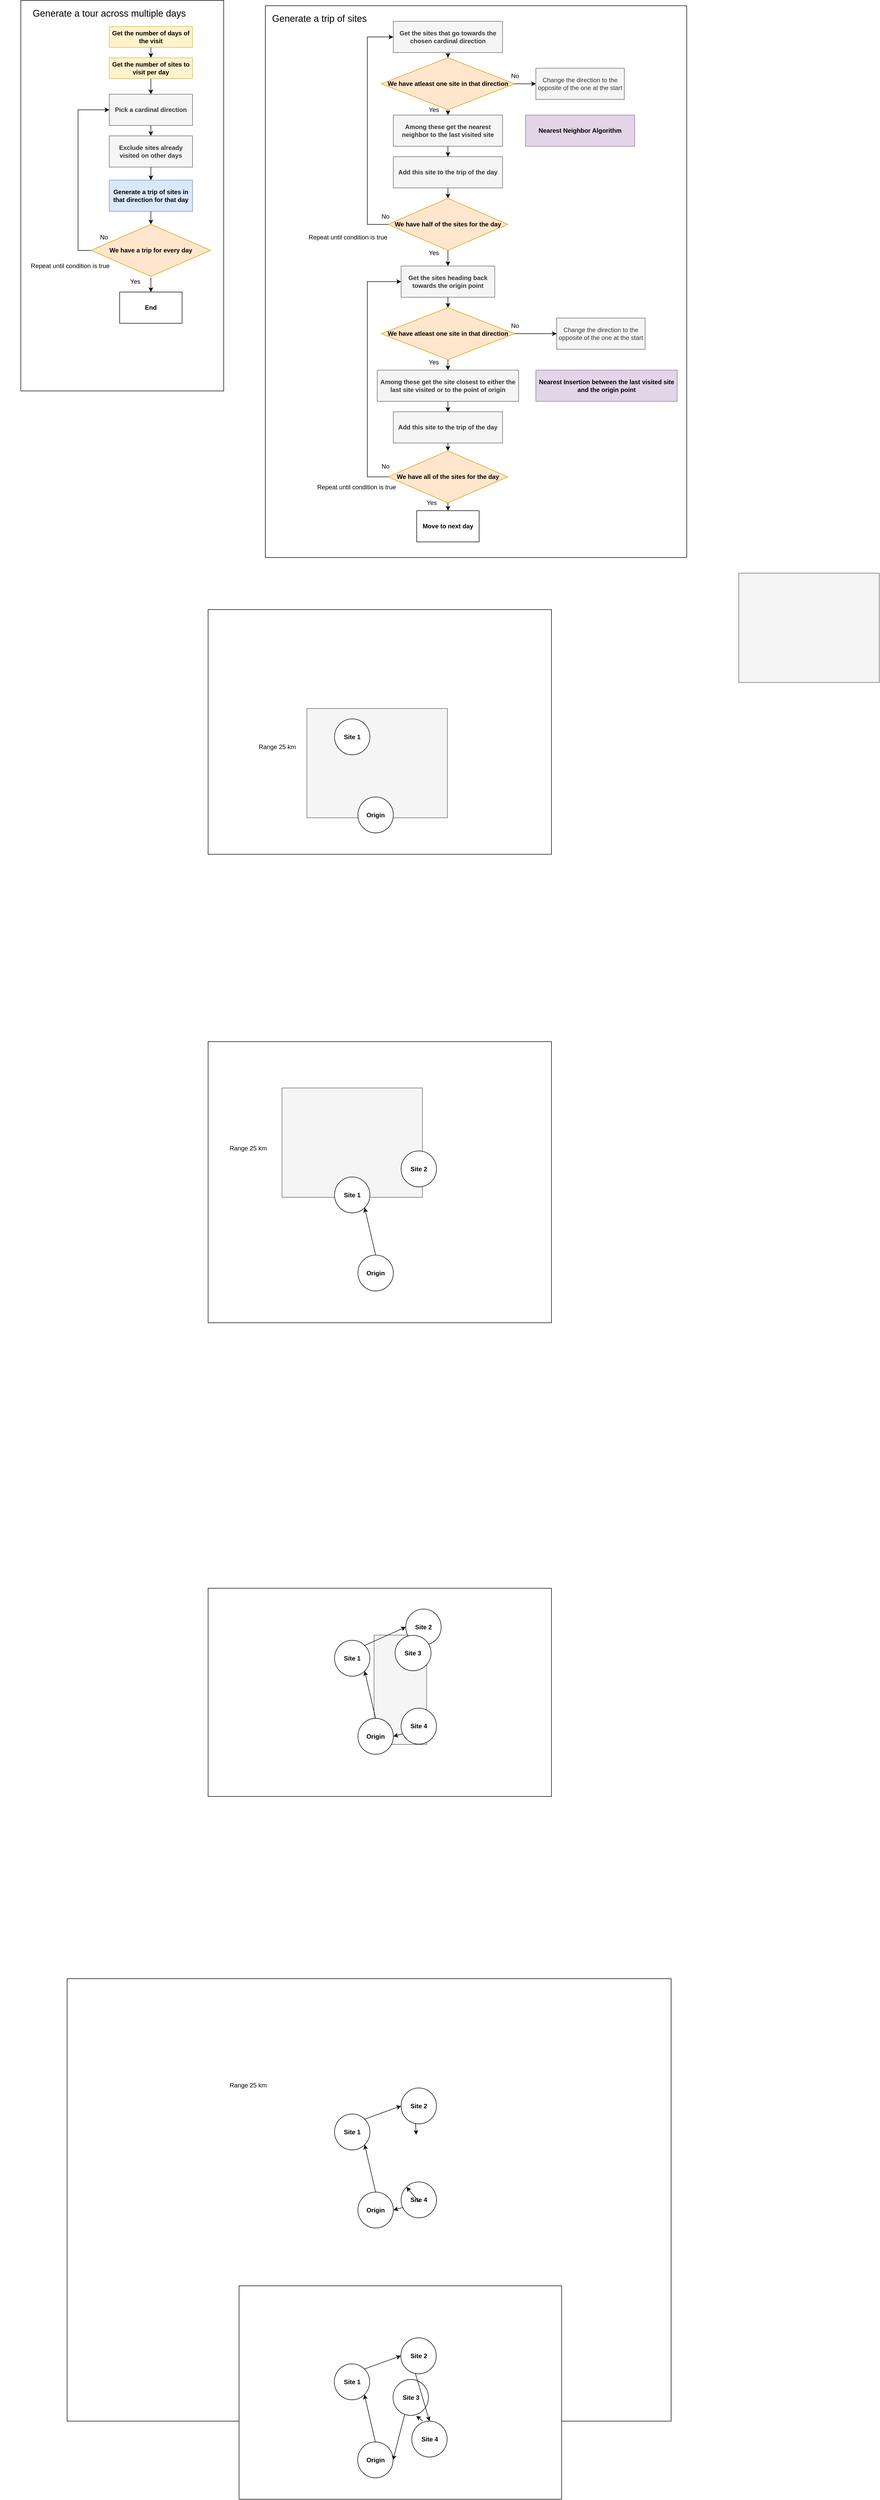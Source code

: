 <mxfile version="21.3.7" type="device">
  <diagram id="C5RBs43oDa-KdzZeNtuy" name="Page-1">
    <mxGraphModel dx="2127" dy="1890" grid="1" gridSize="10" guides="1" tooltips="1" connect="1" arrows="1" fold="1" page="1" pageScale="1" pageWidth="827" pageHeight="1169" math="0" shadow="0">
      <root>
        <mxCell id="WIyWlLk6GJQsqaUBKTNV-0" />
        <mxCell id="WIyWlLk6GJQsqaUBKTNV-1" parent="WIyWlLk6GJQsqaUBKTNV-0" />
        <mxCell id="vRHnc0UXpG35BtiOM5nM-2" value="" style="rounded=0;whiteSpace=wrap;html=1;" parent="WIyWlLk6GJQsqaUBKTNV-1" vertex="1">
          <mxGeometry x="-80" y="-280" width="390" height="750" as="geometry" />
        </mxCell>
        <mxCell id="vRHnc0UXpG35BtiOM5nM-1" value="" style="rounded=0;whiteSpace=wrap;html=1;" parent="WIyWlLk6GJQsqaUBKTNV-1" vertex="1">
          <mxGeometry x="390" y="-270" width="810" height="1060" as="geometry" />
        </mxCell>
        <mxCell id="vRHnc0UXpG35BtiOM5nM-3" value="&lt;b&gt;Get the number of days of the visit&lt;/b&gt;" style="rounded=0;whiteSpace=wrap;html=1;fillColor=#fff2cc;strokeColor=#d6b656;" parent="WIyWlLk6GJQsqaUBKTNV-1" vertex="1">
          <mxGeometry x="90" y="-230" width="160" height="40" as="geometry" />
        </mxCell>
        <mxCell id="vRHnc0UXpG35BtiOM5nM-4" value="&lt;font style=&quot;font-size: 18px;&quot;&gt;Generate a tour across multiple days&lt;/font&gt;" style="text;html=1;strokeColor=none;fillColor=none;align=center;verticalAlign=middle;whiteSpace=wrap;rounded=0;" parent="WIyWlLk6GJQsqaUBKTNV-1" vertex="1">
          <mxGeometry x="-60" y="-270" width="300" height="30" as="geometry" />
        </mxCell>
        <mxCell id="vRHnc0UXpG35BtiOM5nM-7" value="&lt;b&gt;Pick a cardinal direction&lt;/b&gt;" style="rounded=0;whiteSpace=wrap;html=1;fillColor=#f5f5f5;strokeColor=#666666;fontColor=#333333;" parent="WIyWlLk6GJQsqaUBKTNV-1" vertex="1">
          <mxGeometry x="90" y="-100" width="160" height="60" as="geometry" />
        </mxCell>
        <mxCell id="vRHnc0UXpG35BtiOM5nM-8" value="&lt;b&gt;Generate a trip of sites in that direction for that day&lt;/b&gt;" style="rounded=0;whiteSpace=wrap;html=1;fillColor=#dae8fc;strokeColor=#6c8ebf;" parent="WIyWlLk6GJQsqaUBKTNV-1" vertex="1">
          <mxGeometry x="90" y="65" width="160" height="60" as="geometry" />
        </mxCell>
        <mxCell id="vRHnc0UXpG35BtiOM5nM-11" value="" style="endArrow=classic;html=1;rounded=0;exitX=0.5;exitY=1;exitDx=0;exitDy=0;entryX=0.5;entryY=0;entryDx=0;entryDy=0;" parent="WIyWlLk6GJQsqaUBKTNV-1" source="vRHnc0UXpG35BtiOM5nM-16" edge="1">
          <mxGeometry width="50" height="50" relative="1" as="geometry">
            <mxPoint x="130" y="100" as="sourcePoint" />
            <mxPoint x="170" y="-100" as="targetPoint" />
          </mxGeometry>
        </mxCell>
        <mxCell id="vRHnc0UXpG35BtiOM5nM-12" value="" style="endArrow=classic;html=1;rounded=0;exitX=0;exitY=0.5;exitDx=0;exitDy=0;entryX=0;entryY=0.5;entryDx=0;entryDy=0;" parent="WIyWlLk6GJQsqaUBKTNV-1" source="vRHnc0UXpG35BtiOM5nM-51" edge="1">
          <mxGeometry width="50" height="50" relative="1" as="geometry">
            <mxPoint x="130" y="100" as="sourcePoint" />
            <mxPoint x="90" y="-70.0" as="targetPoint" />
            <Array as="points">
              <mxPoint x="30" y="200" />
              <mxPoint x="30" y="-70" />
            </Array>
          </mxGeometry>
        </mxCell>
        <mxCell id="vRHnc0UXpG35BtiOM5nM-13" value="&lt;b&gt;Exclude sites already visited on other days&lt;/b&gt;" style="rounded=0;whiteSpace=wrap;html=1;fillColor=#f5f5f5;strokeColor=#666666;fontColor=#333333;" parent="WIyWlLk6GJQsqaUBKTNV-1" vertex="1">
          <mxGeometry x="90" y="-20" width="160" height="60" as="geometry" />
        </mxCell>
        <mxCell id="vRHnc0UXpG35BtiOM5nM-14" value="" style="endArrow=classic;html=1;rounded=0;exitX=0.5;exitY=1;exitDx=0;exitDy=0;entryX=0.5;entryY=0;entryDx=0;entryDy=0;" parent="WIyWlLk6GJQsqaUBKTNV-1" source="vRHnc0UXpG35BtiOM5nM-13" target="vRHnc0UXpG35BtiOM5nM-8" edge="1">
          <mxGeometry width="50" height="50" relative="1" as="geometry">
            <mxPoint x="180" y="60" as="sourcePoint" />
            <mxPoint x="180" y="80" as="targetPoint" />
          </mxGeometry>
        </mxCell>
        <mxCell id="vRHnc0UXpG35BtiOM5nM-15" value="&lt;font style=&quot;font-size: 18px;&quot;&gt;Generate a trip of sites&lt;/font&gt;" style="text;html=1;strokeColor=none;fillColor=none;align=center;verticalAlign=middle;whiteSpace=wrap;rounded=0;" parent="WIyWlLk6GJQsqaUBKTNV-1" vertex="1">
          <mxGeometry x="397.01" y="-260" width="194" height="30" as="geometry" />
        </mxCell>
        <mxCell id="vRHnc0UXpG35BtiOM5nM-17" value="" style="endArrow=classic;html=1;rounded=0;exitX=0.5;exitY=1;exitDx=0;exitDy=0;entryX=0.5;entryY=0;entryDx=0;entryDy=0;" parent="WIyWlLk6GJQsqaUBKTNV-1" source="vRHnc0UXpG35BtiOM5nM-3" target="vRHnc0UXpG35BtiOM5nM-16" edge="1">
          <mxGeometry width="50" height="50" relative="1" as="geometry">
            <mxPoint x="170" y="-190" as="sourcePoint" />
            <mxPoint x="170" y="-100" as="targetPoint" />
          </mxGeometry>
        </mxCell>
        <mxCell id="vRHnc0UXpG35BtiOM5nM-16" value="&lt;b&gt;Get the number of sites to visit per day&lt;/b&gt;" style="rounded=0;whiteSpace=wrap;html=1;fillColor=#fff2cc;strokeColor=#d6b656;" parent="WIyWlLk6GJQsqaUBKTNV-1" vertex="1">
          <mxGeometry x="90" y="-170" width="160" height="40" as="geometry" />
        </mxCell>
        <mxCell id="vRHnc0UXpG35BtiOM5nM-18" value="&lt;b&gt;Get the sites that go towards the chosen cardinal direction&lt;/b&gt;" style="rounded=0;whiteSpace=wrap;html=1;fillColor=#f5f5f5;fontColor=#333333;strokeColor=#666666;" parent="WIyWlLk6GJQsqaUBKTNV-1" vertex="1">
          <mxGeometry x="636" y="-240" width="210" height="60" as="geometry" />
        </mxCell>
        <mxCell id="vRHnc0UXpG35BtiOM5nM-22" value="Repeat until condition is true" style="text;html=1;strokeColor=none;fillColor=none;align=center;verticalAlign=middle;whiteSpace=wrap;rounded=0;" parent="WIyWlLk6GJQsqaUBKTNV-1" vertex="1">
          <mxGeometry x="414" y="160" width="270" height="30" as="geometry" />
        </mxCell>
        <mxCell id="vRHnc0UXpG35BtiOM5nM-23" value="&lt;b&gt;Nearest Neighbor Algorithm&lt;/b&gt;" style="rounded=0;whiteSpace=wrap;html=1;fillColor=#e1d5e7;strokeColor=#9673a6;" parent="WIyWlLk6GJQsqaUBKTNV-1" vertex="1">
          <mxGeometry x="890" y="-60" width="210" height="60" as="geometry" />
        </mxCell>
        <mxCell id="vRHnc0UXpG35BtiOM5nM-24" value="&lt;b&gt;Among these get the nearest neighbor to the last visited site&lt;/b&gt;" style="rounded=0;whiteSpace=wrap;html=1;fillColor=#f5f5f5;fontColor=#333333;strokeColor=#666666;" parent="WIyWlLk6GJQsqaUBKTNV-1" vertex="1">
          <mxGeometry x="636.01" y="-60" width="210" height="60" as="geometry" />
        </mxCell>
        <mxCell id="vRHnc0UXpG35BtiOM5nM-25" value="" style="endArrow=classic;html=1;rounded=0;entryX=0.5;entryY=0;entryDx=0;entryDy=0;exitX=0.5;exitY=1;exitDx=0;exitDy=0;" parent="WIyWlLk6GJQsqaUBKTNV-1" source="vRHnc0UXpG35BtiOM5nM-27" target="vRHnc0UXpG35BtiOM5nM-26" edge="1">
          <mxGeometry width="50" height="50" relative="1" as="geometry">
            <mxPoint x="576" y="120" as="sourcePoint" />
            <mxPoint x="746" y="-30" as="targetPoint" />
          </mxGeometry>
        </mxCell>
        <mxCell id="vRHnc0UXpG35BtiOM5nM-26" value="&lt;b&gt;Get the sites heading back towards the origin point&lt;/b&gt;" style="rounded=0;whiteSpace=wrap;html=1;fillColor=#f5f5f5;fontColor=#333333;strokeColor=#666666;" parent="WIyWlLk6GJQsqaUBKTNV-1" vertex="1">
          <mxGeometry x="651.01" y="230" width="180" height="60" as="geometry" />
        </mxCell>
        <mxCell id="vRHnc0UXpG35BtiOM5nM-28" value="" style="endArrow=classic;html=1;rounded=0;entryX=0.5;entryY=0;entryDx=0;entryDy=0;exitX=0.5;exitY=1;exitDx=0;exitDy=0;" parent="WIyWlLk6GJQsqaUBKTNV-1" source="vRHnc0UXpG35BtiOM5nM-29" target="vRHnc0UXpG35BtiOM5nM-27" edge="1">
          <mxGeometry width="50" height="50" relative="1" as="geometry">
            <mxPoint x="741" y="-60" as="sourcePoint" />
            <mxPoint x="741" y="90" as="targetPoint" />
          </mxGeometry>
        </mxCell>
        <mxCell id="vRHnc0UXpG35BtiOM5nM-27" value="&lt;b&gt;We have half of the sites for the day&lt;/b&gt;" style="rhombus;whiteSpace=wrap;html=1;fillColor=#ffe6cc;strokeColor=#d79b00;" parent="WIyWlLk6GJQsqaUBKTNV-1" vertex="1">
          <mxGeometry x="626" y="100" width="230" height="100" as="geometry" />
        </mxCell>
        <mxCell id="vRHnc0UXpG35BtiOM5nM-30" value="Yes" style="text;html=1;strokeColor=none;fillColor=none;align=center;verticalAlign=middle;whiteSpace=wrap;rounded=0;" parent="WIyWlLk6GJQsqaUBKTNV-1" vertex="1">
          <mxGeometry x="684" y="190" width="60" height="30" as="geometry" />
        </mxCell>
        <mxCell id="vRHnc0UXpG35BtiOM5nM-31" value="No" style="text;html=1;strokeColor=none;fillColor=none;align=center;verticalAlign=middle;whiteSpace=wrap;rounded=0;" parent="WIyWlLk6GJQsqaUBKTNV-1" vertex="1">
          <mxGeometry x="591.01" y="120" width="60" height="30" as="geometry" />
        </mxCell>
        <mxCell id="vRHnc0UXpG35BtiOM5nM-32" value="" style="endArrow=classic;html=1;rounded=0;exitX=0;exitY=0.5;exitDx=0;exitDy=0;entryX=0;entryY=0.5;entryDx=0;entryDy=0;" parent="WIyWlLk6GJQsqaUBKTNV-1" source="vRHnc0UXpG35BtiOM5nM-27" target="vRHnc0UXpG35BtiOM5nM-18" edge="1">
          <mxGeometry width="50" height="50" relative="1" as="geometry">
            <mxPoint x="576" y="120" as="sourcePoint" />
            <mxPoint x="626" y="70" as="targetPoint" />
            <Array as="points">
              <mxPoint x="586" y="150" />
              <mxPoint x="586" y="-210" />
            </Array>
          </mxGeometry>
        </mxCell>
        <mxCell id="vRHnc0UXpG35BtiOM5nM-33" value="&lt;b&gt;Among these get the site closest to either the last site visited or to the point of origin&lt;/b&gt;" style="rounded=0;whiteSpace=wrap;html=1;fillColor=#f5f5f5;fontColor=#333333;strokeColor=#666666;" parent="WIyWlLk6GJQsqaUBKTNV-1" vertex="1">
          <mxGeometry x="605.13" y="430" width="271.75" height="60" as="geometry" />
        </mxCell>
        <mxCell id="vRHnc0UXpG35BtiOM5nM-35" value="" style="endArrow=classic;html=1;rounded=0;entryX=0.5;entryY=0;entryDx=0;entryDy=0;exitX=0.5;exitY=1;exitDx=0;exitDy=0;" parent="WIyWlLk6GJQsqaUBKTNV-1" target="vRHnc0UXpG35BtiOM5nM-33" edge="1" source="76HgDoiX1F_R5RpYLCO4-0">
          <mxGeometry width="50" height="50" relative="1" as="geometry">
            <mxPoint x="740.74" y="260" as="sourcePoint" />
            <mxPoint x="740.74" y="290" as="targetPoint" />
          </mxGeometry>
        </mxCell>
        <mxCell id="vRHnc0UXpG35BtiOM5nM-36" value="&lt;b&gt;We have all of the sites for the day&lt;/b&gt;" style="rhombus;whiteSpace=wrap;html=1;fillColor=#ffe6cc;strokeColor=#d79b00;" parent="WIyWlLk6GJQsqaUBKTNV-1" vertex="1">
          <mxGeometry x="626.01" y="585" width="230" height="100" as="geometry" />
        </mxCell>
        <mxCell id="vRHnc0UXpG35BtiOM5nM-37" value="" style="endArrow=classic;html=1;rounded=0;exitX=0;exitY=0.5;exitDx=0;exitDy=0;entryX=0;entryY=0.5;entryDx=0;entryDy=0;" parent="WIyWlLk6GJQsqaUBKTNV-1" source="vRHnc0UXpG35BtiOM5nM-36" target="vRHnc0UXpG35BtiOM5nM-26" edge="1">
          <mxGeometry width="50" height="50" relative="1" as="geometry">
            <mxPoint x="636" y="130" as="sourcePoint" />
            <mxPoint x="646" y="-160" as="targetPoint" />
            <Array as="points">
              <mxPoint x="586" y="635" />
              <mxPoint x="586" y="260" />
            </Array>
          </mxGeometry>
        </mxCell>
        <mxCell id="vRHnc0UXpG35BtiOM5nM-38" value="No" style="text;html=1;strokeColor=none;fillColor=none;align=center;verticalAlign=middle;whiteSpace=wrap;rounded=0;" parent="WIyWlLk6GJQsqaUBKTNV-1" vertex="1">
          <mxGeometry x="591.01" y="600" width="60" height="30" as="geometry" />
        </mxCell>
        <mxCell id="vRHnc0UXpG35BtiOM5nM-39" value="Yes" style="text;html=1;strokeColor=none;fillColor=none;align=center;verticalAlign=middle;whiteSpace=wrap;rounded=0;" parent="WIyWlLk6GJQsqaUBKTNV-1" vertex="1">
          <mxGeometry x="680" y="670" width="60" height="30" as="geometry" />
        </mxCell>
        <mxCell id="vRHnc0UXpG35BtiOM5nM-40" value="Repeat until condition is true" style="text;html=1;strokeColor=none;fillColor=none;align=center;verticalAlign=middle;whiteSpace=wrap;rounded=0;" parent="WIyWlLk6GJQsqaUBKTNV-1" vertex="1">
          <mxGeometry x="480" y="640" width="171.01" height="30" as="geometry" />
        </mxCell>
        <mxCell id="vRHnc0UXpG35BtiOM5nM-44" value="" style="endArrow=classic;html=1;rounded=0;exitX=0.5;exitY=1;exitDx=0;exitDy=0;entryX=0.5;entryY=0;entryDx=0;entryDy=0;" parent="WIyWlLk6GJQsqaUBKTNV-1" source="vRHnc0UXpG35BtiOM5nM-36" target="vRHnc0UXpG35BtiOM5nM-46" edge="1">
          <mxGeometry width="50" height="50" relative="1" as="geometry">
            <mxPoint x="741" y="470" as="sourcePoint" />
            <mxPoint x="743.5" y="500" as="targetPoint" />
          </mxGeometry>
        </mxCell>
        <mxCell id="vRHnc0UXpG35BtiOM5nM-46" value="&lt;b&gt;Move to next day&lt;/b&gt;" style="rounded=0;whiteSpace=wrap;html=1;" parent="WIyWlLk6GJQsqaUBKTNV-1" vertex="1">
          <mxGeometry x="681.01" y="700" width="120" height="60" as="geometry" />
        </mxCell>
        <mxCell id="vRHnc0UXpG35BtiOM5nM-47" value="&lt;b&gt;Add this site to the trip of the day&lt;/b&gt;" style="rounded=0;whiteSpace=wrap;html=1;fillColor=#f5f5f5;fontColor=#333333;strokeColor=#666666;" parent="WIyWlLk6GJQsqaUBKTNV-1" vertex="1">
          <mxGeometry x="636" y="510" width="210" height="60" as="geometry" />
        </mxCell>
        <mxCell id="vRHnc0UXpG35BtiOM5nM-49" value="" style="endArrow=classic;html=1;rounded=0;exitX=0.5;exitY=1;exitDx=0;exitDy=0;entryX=0.5;entryY=0;entryDx=0;entryDy=0;" parent="WIyWlLk6GJQsqaUBKTNV-1" source="vRHnc0UXpG35BtiOM5nM-47" target="vRHnc0UXpG35BtiOM5nM-36" edge="1">
          <mxGeometry width="50" height="50" relative="1" as="geometry">
            <mxPoint x="230" y="500" as="sourcePoint" />
            <mxPoint x="280" y="450" as="targetPoint" />
          </mxGeometry>
        </mxCell>
        <mxCell id="vRHnc0UXpG35BtiOM5nM-51" value="&lt;b&gt;We have a trip for every day&lt;/b&gt;" style="rhombus;whiteSpace=wrap;html=1;fillColor=#ffe6cc;strokeColor=#d79b00;" parent="WIyWlLk6GJQsqaUBKTNV-1" vertex="1">
          <mxGeometry x="55" y="150" width="230" height="100" as="geometry" />
        </mxCell>
        <mxCell id="vRHnc0UXpG35BtiOM5nM-52" value="" style="endArrow=classic;html=1;rounded=0;exitX=0.5;exitY=1;exitDx=0;exitDy=0;entryX=0.5;entryY=0;entryDx=0;entryDy=0;" parent="WIyWlLk6GJQsqaUBKTNV-1" source="vRHnc0UXpG35BtiOM5nM-8" target="vRHnc0UXpG35BtiOM5nM-51" edge="1">
          <mxGeometry width="50" height="50" relative="1" as="geometry">
            <mxPoint x="70" y="90" as="sourcePoint" />
            <mxPoint x="120" y="40" as="targetPoint" />
          </mxGeometry>
        </mxCell>
        <mxCell id="vRHnc0UXpG35BtiOM5nM-53" value="&lt;b&gt;End&lt;/b&gt;" style="rounded=0;whiteSpace=wrap;html=1;" parent="WIyWlLk6GJQsqaUBKTNV-1" vertex="1">
          <mxGeometry x="110" y="280" width="120" height="60" as="geometry" />
        </mxCell>
        <mxCell id="vRHnc0UXpG35BtiOM5nM-54" value="Yes" style="text;html=1;strokeColor=none;fillColor=none;align=center;verticalAlign=middle;whiteSpace=wrap;rounded=0;" parent="WIyWlLk6GJQsqaUBKTNV-1" vertex="1">
          <mxGeometry x="110" y="245" width="60" height="30" as="geometry" />
        </mxCell>
        <mxCell id="vRHnc0UXpG35BtiOM5nM-55" value="No" style="text;html=1;strokeColor=none;fillColor=none;align=center;verticalAlign=middle;whiteSpace=wrap;rounded=0;" parent="WIyWlLk6GJQsqaUBKTNV-1" vertex="1">
          <mxGeometry x="50" y="160" width="60" height="30" as="geometry" />
        </mxCell>
        <mxCell id="vRHnc0UXpG35BtiOM5nM-56" value="Repeat until condition is true" style="text;html=1;strokeColor=none;fillColor=none;align=center;verticalAlign=middle;whiteSpace=wrap;rounded=0;" parent="WIyWlLk6GJQsqaUBKTNV-1" vertex="1">
          <mxGeometry x="-120" y="215" width="270" height="30" as="geometry" />
        </mxCell>
        <mxCell id="vRHnc0UXpG35BtiOM5nM-57" value="" style="endArrow=classic;html=1;rounded=0;exitX=0.5;exitY=1;exitDx=0;exitDy=0;entryX=0.5;entryY=0;entryDx=0;entryDy=0;" parent="WIyWlLk6GJQsqaUBKTNV-1" source="vRHnc0UXpG35BtiOM5nM-7" target="vRHnc0UXpG35BtiOM5nM-13" edge="1">
          <mxGeometry width="50" height="50" relative="1" as="geometry">
            <mxPoint x="160" y="120" as="sourcePoint" />
            <mxPoint x="210" y="70" as="targetPoint" />
          </mxGeometry>
        </mxCell>
        <mxCell id="vRHnc0UXpG35BtiOM5nM-58" value="" style="endArrow=classic;html=1;rounded=0;exitX=1;exitY=0.25;exitDx=0;exitDy=0;entryX=0.5;entryY=0;entryDx=0;entryDy=0;" parent="WIyWlLk6GJQsqaUBKTNV-1" source="vRHnc0UXpG35BtiOM5nM-54" target="vRHnc0UXpG35BtiOM5nM-53" edge="1">
          <mxGeometry width="50" height="50" relative="1" as="geometry">
            <mxPoint x="160" y="300" as="sourcePoint" />
            <mxPoint x="210" y="250" as="targetPoint" />
          </mxGeometry>
        </mxCell>
        <mxCell id="vRHnc0UXpG35BtiOM5nM-59" value="&lt;b&gt;Nearest Insertion between the last visited site and the origin point&lt;/b&gt;" style="rounded=0;whiteSpace=wrap;html=1;fillColor=#e1d5e7;strokeColor=#9673a6;" parent="WIyWlLk6GJQsqaUBKTNV-1" vertex="1">
          <mxGeometry x="910" y="430" width="271.75" height="60" as="geometry" />
        </mxCell>
        <mxCell id="vRHnc0UXpG35BtiOM5nM-60" value="" style="endArrow=classic;html=1;rounded=0;exitX=0.5;exitY=1;exitDx=0;exitDy=0;entryX=0.5;entryY=0;entryDx=0;entryDy=0;" parent="WIyWlLk6GJQsqaUBKTNV-1" source="vRHnc0UXpG35BtiOM5nM-33" target="vRHnc0UXpG35BtiOM5nM-47" edge="1">
          <mxGeometry width="50" height="50" relative="1" as="geometry">
            <mxPoint x="751" y="440" as="sourcePoint" />
            <mxPoint x="751" y="460" as="targetPoint" />
          </mxGeometry>
        </mxCell>
        <mxCell id="76HgDoiX1F_R5RpYLCO4-1" value="" style="endArrow=classic;html=1;rounded=0;entryX=0.5;entryY=0;entryDx=0;entryDy=0;exitX=0.5;exitY=1;exitDx=0;exitDy=0;" edge="1" parent="WIyWlLk6GJQsqaUBKTNV-1" source="vRHnc0UXpG35BtiOM5nM-26" target="76HgDoiX1F_R5RpYLCO4-0">
          <mxGeometry width="50" height="50" relative="1" as="geometry">
            <mxPoint x="740.74" y="260" as="sourcePoint" />
            <mxPoint x="741" y="370" as="targetPoint" />
          </mxGeometry>
        </mxCell>
        <mxCell id="76HgDoiX1F_R5RpYLCO4-0" value="&lt;b&gt;We have atleast one site in that direction&lt;/b&gt;" style="rhombus;whiteSpace=wrap;html=1;fillColor=#ffe6cc;strokeColor=#d79b00;" vertex="1" parent="WIyWlLk6GJQsqaUBKTNV-1">
          <mxGeometry x="613" y="310" width="256.01" height="100" as="geometry" />
        </mxCell>
        <mxCell id="76HgDoiX1F_R5RpYLCO4-2" value="Change the direction to the opposite of the one at the start" style="rounded=0;whiteSpace=wrap;html=1;fillColor=#f5f5f5;fontColor=#333333;strokeColor=#666666;" vertex="1" parent="WIyWlLk6GJQsqaUBKTNV-1">
          <mxGeometry x="950" y="330" width="170" height="60" as="geometry" />
        </mxCell>
        <mxCell id="76HgDoiX1F_R5RpYLCO4-5" value="Change the direction to the opposite of the one at the start" style="rounded=0;whiteSpace=wrap;html=1;fillColor=#f5f5f5;fontColor=#333333;strokeColor=#666666;" vertex="1" parent="WIyWlLk6GJQsqaUBKTNV-1">
          <mxGeometry x="910" y="-150" width="170" height="60" as="geometry" />
        </mxCell>
        <mxCell id="76HgDoiX1F_R5RpYLCO4-6" value="" style="endArrow=classic;html=1;rounded=0;entryX=0.5;entryY=0;entryDx=0;entryDy=0;exitX=0.5;exitY=1;exitDx=0;exitDy=0;" edge="1" parent="WIyWlLk6GJQsqaUBKTNV-1" source="vRHnc0UXpG35BtiOM5nM-24" target="vRHnc0UXpG35BtiOM5nM-29">
          <mxGeometry width="50" height="50" relative="1" as="geometry">
            <mxPoint x="741" y="-60" as="sourcePoint" />
            <mxPoint x="741" y="70" as="targetPoint" />
          </mxGeometry>
        </mxCell>
        <mxCell id="vRHnc0UXpG35BtiOM5nM-29" value="&lt;b&gt;Add this site to the trip of the day&lt;/b&gt;" style="rounded=0;whiteSpace=wrap;html=1;fillColor=#f5f5f5;fontColor=#333333;strokeColor=#666666;" parent="WIyWlLk6GJQsqaUBKTNV-1" vertex="1">
          <mxGeometry x="636" y="20" width="210" height="60" as="geometry" />
        </mxCell>
        <mxCell id="76HgDoiX1F_R5RpYLCO4-7" value="&lt;b&gt;We have atleast one site in that direction&lt;/b&gt;" style="rhombus;whiteSpace=wrap;html=1;fillColor=#ffe6cc;strokeColor=#d79b00;" vertex="1" parent="WIyWlLk6GJQsqaUBKTNV-1">
          <mxGeometry x="613" y="-170" width="256.01" height="100" as="geometry" />
        </mxCell>
        <mxCell id="76HgDoiX1F_R5RpYLCO4-8" value="" style="endArrow=classic;html=1;rounded=0;exitX=0.5;exitY=1;exitDx=0;exitDy=0;entryX=0.5;entryY=0;entryDx=0;entryDy=0;" edge="1" parent="WIyWlLk6GJQsqaUBKTNV-1" source="vRHnc0UXpG35BtiOM5nM-18" target="76HgDoiX1F_R5RpYLCO4-7">
          <mxGeometry width="50" height="50" relative="1" as="geometry">
            <mxPoint x="780" y="-140" as="sourcePoint" />
            <mxPoint x="830" y="-190" as="targetPoint" />
          </mxGeometry>
        </mxCell>
        <mxCell id="76HgDoiX1F_R5RpYLCO4-9" value="" style="endArrow=classic;html=1;rounded=0;exitX=0.5;exitY=1;exitDx=0;exitDy=0;entryX=0.5;entryY=0;entryDx=0;entryDy=0;" edge="1" parent="WIyWlLk6GJQsqaUBKTNV-1" source="76HgDoiX1F_R5RpYLCO4-7" target="vRHnc0UXpG35BtiOM5nM-24">
          <mxGeometry width="50" height="50" relative="1" as="geometry">
            <mxPoint x="780" y="-140" as="sourcePoint" />
            <mxPoint x="830" y="-190" as="targetPoint" />
          </mxGeometry>
        </mxCell>
        <mxCell id="76HgDoiX1F_R5RpYLCO4-10" value="" style="endArrow=classic;html=1;rounded=0;exitX=1;exitY=0.5;exitDx=0;exitDy=0;entryX=0;entryY=0.5;entryDx=0;entryDy=0;" edge="1" parent="WIyWlLk6GJQsqaUBKTNV-1" source="76HgDoiX1F_R5RpYLCO4-7" target="76HgDoiX1F_R5RpYLCO4-5">
          <mxGeometry width="50" height="50" relative="1" as="geometry">
            <mxPoint x="780" y="-140" as="sourcePoint" />
            <mxPoint x="830" y="-190" as="targetPoint" />
          </mxGeometry>
        </mxCell>
        <mxCell id="76HgDoiX1F_R5RpYLCO4-11" value="" style="endArrow=classic;html=1;rounded=0;exitX=1;exitY=0.5;exitDx=0;exitDy=0;entryX=0;entryY=0.5;entryDx=0;entryDy=0;" edge="1" parent="WIyWlLk6GJQsqaUBKTNV-1" source="76HgDoiX1F_R5RpYLCO4-0" target="76HgDoiX1F_R5RpYLCO4-2">
          <mxGeometry width="50" height="50" relative="1" as="geometry">
            <mxPoint x="780" y="400" as="sourcePoint" />
            <mxPoint x="830" y="350" as="targetPoint" />
          </mxGeometry>
        </mxCell>
        <mxCell id="76HgDoiX1F_R5RpYLCO4-12" value="Yes" style="text;html=1;strokeColor=none;fillColor=none;align=center;verticalAlign=middle;whiteSpace=wrap;rounded=0;" vertex="1" parent="WIyWlLk6GJQsqaUBKTNV-1">
          <mxGeometry x="684" y="400" width="60" height="30" as="geometry" />
        </mxCell>
        <mxCell id="76HgDoiX1F_R5RpYLCO4-13" value="No" style="text;html=1;strokeColor=none;fillColor=none;align=center;verticalAlign=middle;whiteSpace=wrap;rounded=0;" vertex="1" parent="WIyWlLk6GJQsqaUBKTNV-1">
          <mxGeometry x="840" y="330" width="60" height="30" as="geometry" />
        </mxCell>
        <mxCell id="76HgDoiX1F_R5RpYLCO4-14" value="No" style="text;html=1;strokeColor=none;fillColor=none;align=center;verticalAlign=middle;whiteSpace=wrap;rounded=0;" vertex="1" parent="WIyWlLk6GJQsqaUBKTNV-1">
          <mxGeometry x="840" y="-150" width="60" height="30" as="geometry" />
        </mxCell>
        <mxCell id="76HgDoiX1F_R5RpYLCO4-15" value="Yes" style="text;html=1;strokeColor=none;fillColor=none;align=center;verticalAlign=middle;whiteSpace=wrap;rounded=0;" vertex="1" parent="WIyWlLk6GJQsqaUBKTNV-1">
          <mxGeometry x="684" y="-85" width="60" height="30" as="geometry" />
        </mxCell>
        <mxCell id="76HgDoiX1F_R5RpYLCO4-16" value="" style="rounded=0;whiteSpace=wrap;html=1;" vertex="1" parent="WIyWlLk6GJQsqaUBKTNV-1">
          <mxGeometry x="280" y="890" width="660" height="470" as="geometry" />
        </mxCell>
        <mxCell id="76HgDoiX1F_R5RpYLCO4-23" value="" style="rounded=0;whiteSpace=wrap;html=1;fillColor=#f5f5f5;fontColor=#333333;strokeColor=#666666;" vertex="1" parent="WIyWlLk6GJQsqaUBKTNV-1">
          <mxGeometry x="470" y="1080" width="270" height="210" as="geometry" />
        </mxCell>
        <mxCell id="76HgDoiX1F_R5RpYLCO4-25" value="" style="rounded=0;whiteSpace=wrap;html=1;fillColor=#f5f5f5;fontColor=#333333;strokeColor=#666666;" vertex="1" parent="WIyWlLk6GJQsqaUBKTNV-1">
          <mxGeometry x="1300" y="820" width="270" height="210" as="geometry" />
        </mxCell>
        <mxCell id="76HgDoiX1F_R5RpYLCO4-21" value="&lt;b&gt;Site 1&lt;/b&gt;" style="ellipse;whiteSpace=wrap;html=1;" vertex="1" parent="WIyWlLk6GJQsqaUBKTNV-1">
          <mxGeometry x="523.03" y="1100" width="67.98" height="69" as="geometry" />
        </mxCell>
        <mxCell id="76HgDoiX1F_R5RpYLCO4-20" value="&lt;b&gt;Origin&lt;/b&gt;" style="ellipse;whiteSpace=wrap;html=1;" vertex="1" parent="WIyWlLk6GJQsqaUBKTNV-1">
          <mxGeometry x="568.02" y="1250" width="67.98" height="69" as="geometry" />
        </mxCell>
        <mxCell id="76HgDoiX1F_R5RpYLCO4-24" value="Range 25 km" style="text;html=1;strokeColor=none;fillColor=none;align=center;verticalAlign=middle;whiteSpace=wrap;rounded=0;" vertex="1" parent="WIyWlLk6GJQsqaUBKTNV-1">
          <mxGeometry x="373" y="1139" width="80" height="30" as="geometry" />
        </mxCell>
        <mxCell id="76HgDoiX1F_R5RpYLCO4-42" value="" style="rounded=0;whiteSpace=wrap;html=1;" vertex="1" parent="WIyWlLk6GJQsqaUBKTNV-1">
          <mxGeometry x="280" y="1720" width="660" height="540" as="geometry" />
        </mxCell>
        <mxCell id="76HgDoiX1F_R5RpYLCO4-43" value="" style="rounded=0;whiteSpace=wrap;html=1;fillColor=#f5f5f5;fontColor=#333333;strokeColor=#666666;" vertex="1" parent="WIyWlLk6GJQsqaUBKTNV-1">
          <mxGeometry x="422.02" y="1809" width="270" height="210" as="geometry" />
        </mxCell>
        <mxCell id="76HgDoiX1F_R5RpYLCO4-44" value="&lt;b&gt;Site 1&lt;/b&gt;" style="ellipse;whiteSpace=wrap;html=1;" vertex="1" parent="WIyWlLk6GJQsqaUBKTNV-1">
          <mxGeometry x="523.03" y="1980" width="67.98" height="69" as="geometry" />
        </mxCell>
        <mxCell id="76HgDoiX1F_R5RpYLCO4-45" value="&lt;b&gt;Origin&lt;/b&gt;" style="ellipse;whiteSpace=wrap;html=1;" vertex="1" parent="WIyWlLk6GJQsqaUBKTNV-1">
          <mxGeometry x="568.02" y="2130" width="67.98" height="69" as="geometry" />
        </mxCell>
        <mxCell id="76HgDoiX1F_R5RpYLCO4-46" value="Range 25 km" style="text;html=1;strokeColor=none;fillColor=none;align=center;verticalAlign=middle;whiteSpace=wrap;rounded=0;" vertex="1" parent="WIyWlLk6GJQsqaUBKTNV-1">
          <mxGeometry x="317.01" y="1910" width="80" height="30" as="geometry" />
        </mxCell>
        <mxCell id="76HgDoiX1F_R5RpYLCO4-47" value="" style="endArrow=classic;html=1;rounded=0;exitX=0.5;exitY=0;exitDx=0;exitDy=0;entryX=1;entryY=1;entryDx=0;entryDy=0;" edge="1" parent="WIyWlLk6GJQsqaUBKTNV-1" source="76HgDoiX1F_R5RpYLCO4-45" target="76HgDoiX1F_R5RpYLCO4-44">
          <mxGeometry width="50" height="50" relative="1" as="geometry">
            <mxPoint x="620" y="2020" as="sourcePoint" />
            <mxPoint x="560" y="2040" as="targetPoint" />
          </mxGeometry>
        </mxCell>
        <mxCell id="76HgDoiX1F_R5RpYLCO4-48" value="&lt;b&gt;Site 2&lt;/b&gt;" style="ellipse;whiteSpace=wrap;html=1;" vertex="1" parent="WIyWlLk6GJQsqaUBKTNV-1">
          <mxGeometry x="651.01" y="1930" width="67.98" height="69" as="geometry" />
        </mxCell>
        <mxCell id="76HgDoiX1F_R5RpYLCO4-50" value="" style="rounded=0;whiteSpace=wrap;html=1;" vertex="1" parent="WIyWlLk6GJQsqaUBKTNV-1">
          <mxGeometry x="280" y="2770" width="660" height="400" as="geometry" />
        </mxCell>
        <mxCell id="76HgDoiX1F_R5RpYLCO4-51" value="" style="rounded=0;whiteSpace=wrap;html=1;fillColor=#f5f5f5;fontColor=#333333;strokeColor=#666666;" vertex="1" parent="WIyWlLk6GJQsqaUBKTNV-1">
          <mxGeometry x="599.01" y="2860" width="100.99" height="210" as="geometry" />
        </mxCell>
        <mxCell id="76HgDoiX1F_R5RpYLCO4-52" value="&lt;b&gt;Site 1&lt;/b&gt;" style="ellipse;whiteSpace=wrap;html=1;" vertex="1" parent="WIyWlLk6GJQsqaUBKTNV-1">
          <mxGeometry x="523.03" y="2870" width="67.98" height="69" as="geometry" />
        </mxCell>
        <mxCell id="76HgDoiX1F_R5RpYLCO4-53" value="&lt;b&gt;Origin&lt;/b&gt;" style="ellipse;whiteSpace=wrap;html=1;" vertex="1" parent="WIyWlLk6GJQsqaUBKTNV-1">
          <mxGeometry x="568.02" y="3020" width="67.98" height="69" as="geometry" />
        </mxCell>
        <mxCell id="76HgDoiX1F_R5RpYLCO4-55" value="" style="endArrow=classic;html=1;rounded=0;exitX=0.5;exitY=0;exitDx=0;exitDy=0;entryX=1;entryY=1;entryDx=0;entryDy=0;" edge="1" parent="WIyWlLk6GJQsqaUBKTNV-1" source="76HgDoiX1F_R5RpYLCO4-53" target="76HgDoiX1F_R5RpYLCO4-52">
          <mxGeometry width="50" height="50" relative="1" as="geometry">
            <mxPoint x="620" y="2910" as="sourcePoint" />
            <mxPoint x="560" y="2930" as="targetPoint" />
          </mxGeometry>
        </mxCell>
        <mxCell id="76HgDoiX1F_R5RpYLCO4-56" value="&lt;b&gt;Site 2&lt;/b&gt;" style="ellipse;whiteSpace=wrap;html=1;" vertex="1" parent="WIyWlLk6GJQsqaUBKTNV-1">
          <mxGeometry x="660" y="2810" width="67.98" height="69" as="geometry" />
        </mxCell>
        <mxCell id="76HgDoiX1F_R5RpYLCO4-57" value="" style="endArrow=classic;html=1;rounded=0;exitX=1;exitY=0;exitDx=0;exitDy=0;entryX=0;entryY=0.5;entryDx=0;entryDy=0;" edge="1" parent="WIyWlLk6GJQsqaUBKTNV-1" source="76HgDoiX1F_R5RpYLCO4-52" target="76HgDoiX1F_R5RpYLCO4-56">
          <mxGeometry width="50" height="50" relative="1" as="geometry">
            <mxPoint x="540" y="2870" as="sourcePoint" />
            <mxPoint x="590" y="2820" as="targetPoint" />
          </mxGeometry>
        </mxCell>
        <mxCell id="76HgDoiX1F_R5RpYLCO4-58" value="&lt;b&gt;Site 4&lt;/b&gt;" style="ellipse;whiteSpace=wrap;html=1;" vertex="1" parent="WIyWlLk6GJQsqaUBKTNV-1">
          <mxGeometry x="651.01" y="3000.5" width="67.98" height="69" as="geometry" />
        </mxCell>
        <mxCell id="76HgDoiX1F_R5RpYLCO4-59" value="" style="endArrow=classic;html=1;rounded=0;entryX=1;entryY=0.5;entryDx=0;entryDy=0;exitX=0.055;exitY=0.71;exitDx=0;exitDy=0;exitPerimeter=0;" edge="1" parent="WIyWlLk6GJQsqaUBKTNV-1" source="76HgDoiX1F_R5RpYLCO4-58" target="76HgDoiX1F_R5RpYLCO4-53">
          <mxGeometry width="50" height="50" relative="1" as="geometry">
            <mxPoint x="540" y="2870" as="sourcePoint" />
            <mxPoint x="590" y="2820" as="targetPoint" />
          </mxGeometry>
        </mxCell>
        <mxCell id="76HgDoiX1F_R5RpYLCO4-60" value="" style="rounded=0;whiteSpace=wrap;html=1;" vertex="1" parent="WIyWlLk6GJQsqaUBKTNV-1">
          <mxGeometry x="9" y="3520" width="1161" height="850" as="geometry" />
        </mxCell>
        <mxCell id="76HgDoiX1F_R5RpYLCO4-62" value="&lt;b&gt;Site 1&lt;/b&gt;" style="ellipse;whiteSpace=wrap;html=1;" vertex="1" parent="WIyWlLk6GJQsqaUBKTNV-1">
          <mxGeometry x="523.03" y="3780" width="67.98" height="69" as="geometry" />
        </mxCell>
        <mxCell id="76HgDoiX1F_R5RpYLCO4-63" value="&lt;b&gt;Origin&lt;/b&gt;" style="ellipse;whiteSpace=wrap;html=1;" vertex="1" parent="WIyWlLk6GJQsqaUBKTNV-1">
          <mxGeometry x="568.02" y="3930" width="67.98" height="69" as="geometry" />
        </mxCell>
        <mxCell id="76HgDoiX1F_R5RpYLCO4-64" value="Range 25 km" style="text;html=1;strokeColor=none;fillColor=none;align=center;verticalAlign=middle;whiteSpace=wrap;rounded=0;" vertex="1" parent="WIyWlLk6GJQsqaUBKTNV-1">
          <mxGeometry x="317.01" y="3710" width="80" height="30" as="geometry" />
        </mxCell>
        <mxCell id="76HgDoiX1F_R5RpYLCO4-65" value="" style="endArrow=classic;html=1;rounded=0;exitX=0.5;exitY=0;exitDx=0;exitDy=0;entryX=1;entryY=1;entryDx=0;entryDy=0;" edge="1" parent="WIyWlLk6GJQsqaUBKTNV-1" source="76HgDoiX1F_R5RpYLCO4-63" target="76HgDoiX1F_R5RpYLCO4-62">
          <mxGeometry width="50" height="50" relative="1" as="geometry">
            <mxPoint x="620" y="3820" as="sourcePoint" />
            <mxPoint x="560" y="3840" as="targetPoint" />
          </mxGeometry>
        </mxCell>
        <mxCell id="76HgDoiX1F_R5RpYLCO4-66" value="&lt;b&gt;Site 2&lt;/b&gt;" style="ellipse;whiteSpace=wrap;html=1;" vertex="1" parent="WIyWlLk6GJQsqaUBKTNV-1">
          <mxGeometry x="651.01" y="3730" width="67.98" height="69" as="geometry" />
        </mxCell>
        <mxCell id="76HgDoiX1F_R5RpYLCO4-67" value="" style="endArrow=classic;html=1;rounded=0;exitX=1;exitY=0;exitDx=0;exitDy=0;entryX=0;entryY=0.5;entryDx=0;entryDy=0;" edge="1" parent="WIyWlLk6GJQsqaUBKTNV-1" source="76HgDoiX1F_R5RpYLCO4-62" target="76HgDoiX1F_R5RpYLCO4-66">
          <mxGeometry width="50" height="50" relative="1" as="geometry">
            <mxPoint x="540" y="3780" as="sourcePoint" />
            <mxPoint x="590" y="3730" as="targetPoint" />
          </mxGeometry>
        </mxCell>
        <mxCell id="76HgDoiX1F_R5RpYLCO4-68" value="&lt;b&gt;Site 4&lt;/b&gt;" style="ellipse;whiteSpace=wrap;html=1;" vertex="1" parent="WIyWlLk6GJQsqaUBKTNV-1">
          <mxGeometry x="651.01" y="3910.5" width="67.98" height="69" as="geometry" />
        </mxCell>
        <mxCell id="76HgDoiX1F_R5RpYLCO4-69" value="" style="endArrow=classic;html=1;rounded=0;entryX=1;entryY=0.5;entryDx=0;entryDy=0;exitX=0.055;exitY=0.71;exitDx=0;exitDy=0;exitPerimeter=0;" edge="1" parent="WIyWlLk6GJQsqaUBKTNV-1" source="76HgDoiX1F_R5RpYLCO4-68" target="76HgDoiX1F_R5RpYLCO4-63">
          <mxGeometry width="50" height="50" relative="1" as="geometry">
            <mxPoint x="540" y="3780" as="sourcePoint" />
            <mxPoint x="590" y="3730" as="targetPoint" />
          </mxGeometry>
        </mxCell>
        <mxCell id="76HgDoiX1F_R5RpYLCO4-73" value="&lt;b&gt;Site 3&lt;/b&gt;" style="ellipse;whiteSpace=wrap;html=1;direction=south;" vertex="1" parent="WIyWlLk6GJQsqaUBKTNV-1">
          <mxGeometry x="639.49" y="2860.51" width="69" height="67.98" as="geometry" />
        </mxCell>
        <mxCell id="76HgDoiX1F_R5RpYLCO4-75" value="" style="endArrow=classic;html=1;rounded=0;exitX=0.408;exitY=0.982;exitDx=0;exitDy=0;entryX=0.584;entryY=0.006;entryDx=0;entryDy=0;entryPerimeter=0;exitPerimeter=0;" edge="1" parent="WIyWlLk6GJQsqaUBKTNV-1" source="76HgDoiX1F_R5RpYLCO4-66" target="76HgDoiX1F_R5RpYLCO4-72">
          <mxGeometry width="50" height="50" relative="1" as="geometry">
            <mxPoint x="686" y="3949" as="sourcePoint" />
            <mxPoint x="680" y="3820" as="targetPoint" />
          </mxGeometry>
        </mxCell>
        <mxCell id="76HgDoiX1F_R5RpYLCO4-77" value="" style="endArrow=classic;html=1;rounded=0;entryX=0;entryY=0;entryDx=0;entryDy=0;exitX=0.5;exitY=1;exitDx=0;exitDy=0;" edge="1" parent="WIyWlLk6GJQsqaUBKTNV-1" source="76HgDoiX1F_R5RpYLCO4-72" target="76HgDoiX1F_R5RpYLCO4-68">
          <mxGeometry width="50" height="50" relative="1" as="geometry">
            <mxPoint x="686" y="3949" as="sourcePoint" />
            <mxPoint x="646" y="3975" as="targetPoint" />
          </mxGeometry>
        </mxCell>
        <mxCell id="76HgDoiX1F_R5RpYLCO4-78" value="" style="rounded=0;whiteSpace=wrap;html=1;" vertex="1" parent="WIyWlLk6GJQsqaUBKTNV-1">
          <mxGeometry x="339.51" y="4110" width="620" height="410" as="geometry" />
        </mxCell>
        <mxCell id="76HgDoiX1F_R5RpYLCO4-79" value="&lt;b&gt;Site 1&lt;/b&gt;" style="ellipse;whiteSpace=wrap;html=1;" vertex="1" parent="WIyWlLk6GJQsqaUBKTNV-1">
          <mxGeometry x="522.54" y="4260" width="67.98" height="69" as="geometry" />
        </mxCell>
        <mxCell id="76HgDoiX1F_R5RpYLCO4-80" value="&lt;b&gt;Origin&lt;/b&gt;" style="ellipse;whiteSpace=wrap;html=1;" vertex="1" parent="WIyWlLk6GJQsqaUBKTNV-1">
          <mxGeometry x="567.53" y="4410" width="67.98" height="69" as="geometry" />
        </mxCell>
        <mxCell id="76HgDoiX1F_R5RpYLCO4-81" value="" style="endArrow=classic;html=1;rounded=0;exitX=0.5;exitY=0;exitDx=0;exitDy=0;entryX=1;entryY=1;entryDx=0;entryDy=0;" edge="1" parent="WIyWlLk6GJQsqaUBKTNV-1" source="76HgDoiX1F_R5RpYLCO4-80" target="76HgDoiX1F_R5RpYLCO4-79">
          <mxGeometry width="50" height="50" relative="1" as="geometry">
            <mxPoint x="619.51" y="4300" as="sourcePoint" />
            <mxPoint x="559.51" y="4320" as="targetPoint" />
          </mxGeometry>
        </mxCell>
        <mxCell id="76HgDoiX1F_R5RpYLCO4-82" value="&lt;b&gt;Site 2&lt;/b&gt;" style="ellipse;whiteSpace=wrap;html=1;" vertex="1" parent="WIyWlLk6GJQsqaUBKTNV-1">
          <mxGeometry x="650.52" y="4210" width="67.98" height="69" as="geometry" />
        </mxCell>
        <mxCell id="76HgDoiX1F_R5RpYLCO4-83" value="" style="endArrow=classic;html=1;rounded=0;exitX=1;exitY=0;exitDx=0;exitDy=0;entryX=0;entryY=0.5;entryDx=0;entryDy=0;" edge="1" parent="WIyWlLk6GJQsqaUBKTNV-1" source="76HgDoiX1F_R5RpYLCO4-79" target="76HgDoiX1F_R5RpYLCO4-82">
          <mxGeometry width="50" height="50" relative="1" as="geometry">
            <mxPoint x="539.51" y="4260" as="sourcePoint" />
            <mxPoint x="589.51" y="4210" as="targetPoint" />
          </mxGeometry>
        </mxCell>
        <mxCell id="76HgDoiX1F_R5RpYLCO4-84" value="&lt;b&gt;Site 4&lt;/b&gt;" style="ellipse;whiteSpace=wrap;html=1;" vertex="1" parent="WIyWlLk6GJQsqaUBKTNV-1">
          <mxGeometry x="671.53" y="4370" width="67.98" height="69" as="geometry" />
        </mxCell>
        <mxCell id="76HgDoiX1F_R5RpYLCO4-85" value="" style="endArrow=classic;html=1;rounded=0;entryX=1;entryY=0.5;entryDx=0;entryDy=0;exitX=0.33;exitY=0.969;exitDx=0;exitDy=0;exitPerimeter=0;" edge="1" parent="WIyWlLk6GJQsqaUBKTNV-1" source="76HgDoiX1F_R5RpYLCO4-86" target="76HgDoiX1F_R5RpYLCO4-80">
          <mxGeometry width="50" height="50" relative="1" as="geometry">
            <mxPoint x="539.51" y="4260" as="sourcePoint" />
            <mxPoint x="589.51" y="4210" as="targetPoint" />
          </mxGeometry>
        </mxCell>
        <mxCell id="76HgDoiX1F_R5RpYLCO4-86" value="&lt;b&gt;Site 3&lt;/b&gt;" style="ellipse;whiteSpace=wrap;html=1;" vertex="1" parent="WIyWlLk6GJQsqaUBKTNV-1">
          <mxGeometry x="635.52" y="4290" width="67.98" height="69" as="geometry" />
        </mxCell>
        <mxCell id="76HgDoiX1F_R5RpYLCO4-87" value="" style="endArrow=classic;html=1;rounded=0;exitX=0.408;exitY=0.982;exitDx=0;exitDy=0;entryX=0.5;entryY=0;entryDx=0;entryDy=0;exitPerimeter=0;" edge="1" parent="WIyWlLk6GJQsqaUBKTNV-1" source="76HgDoiX1F_R5RpYLCO4-82" target="76HgDoiX1F_R5RpYLCO4-84">
          <mxGeometry width="50" height="50" relative="1" as="geometry">
            <mxPoint x="685.51" y="4429" as="sourcePoint" />
            <mxPoint x="679.51" y="4300" as="targetPoint" />
          </mxGeometry>
        </mxCell>
        <mxCell id="76HgDoiX1F_R5RpYLCO4-88" value="" style="endArrow=classic;html=1;rounded=0;exitX=0.304;exitY=-0.009;exitDx=0;exitDy=0;exitPerimeter=0;" edge="1" parent="WIyWlLk6GJQsqaUBKTNV-1" source="76HgDoiX1F_R5RpYLCO4-84">
          <mxGeometry width="50" height="50" relative="1" as="geometry">
            <mxPoint x="685.51" y="4429" as="sourcePoint" />
            <mxPoint x="680" y="4360" as="targetPoint" />
          </mxGeometry>
        </mxCell>
      </root>
    </mxGraphModel>
  </diagram>
</mxfile>
